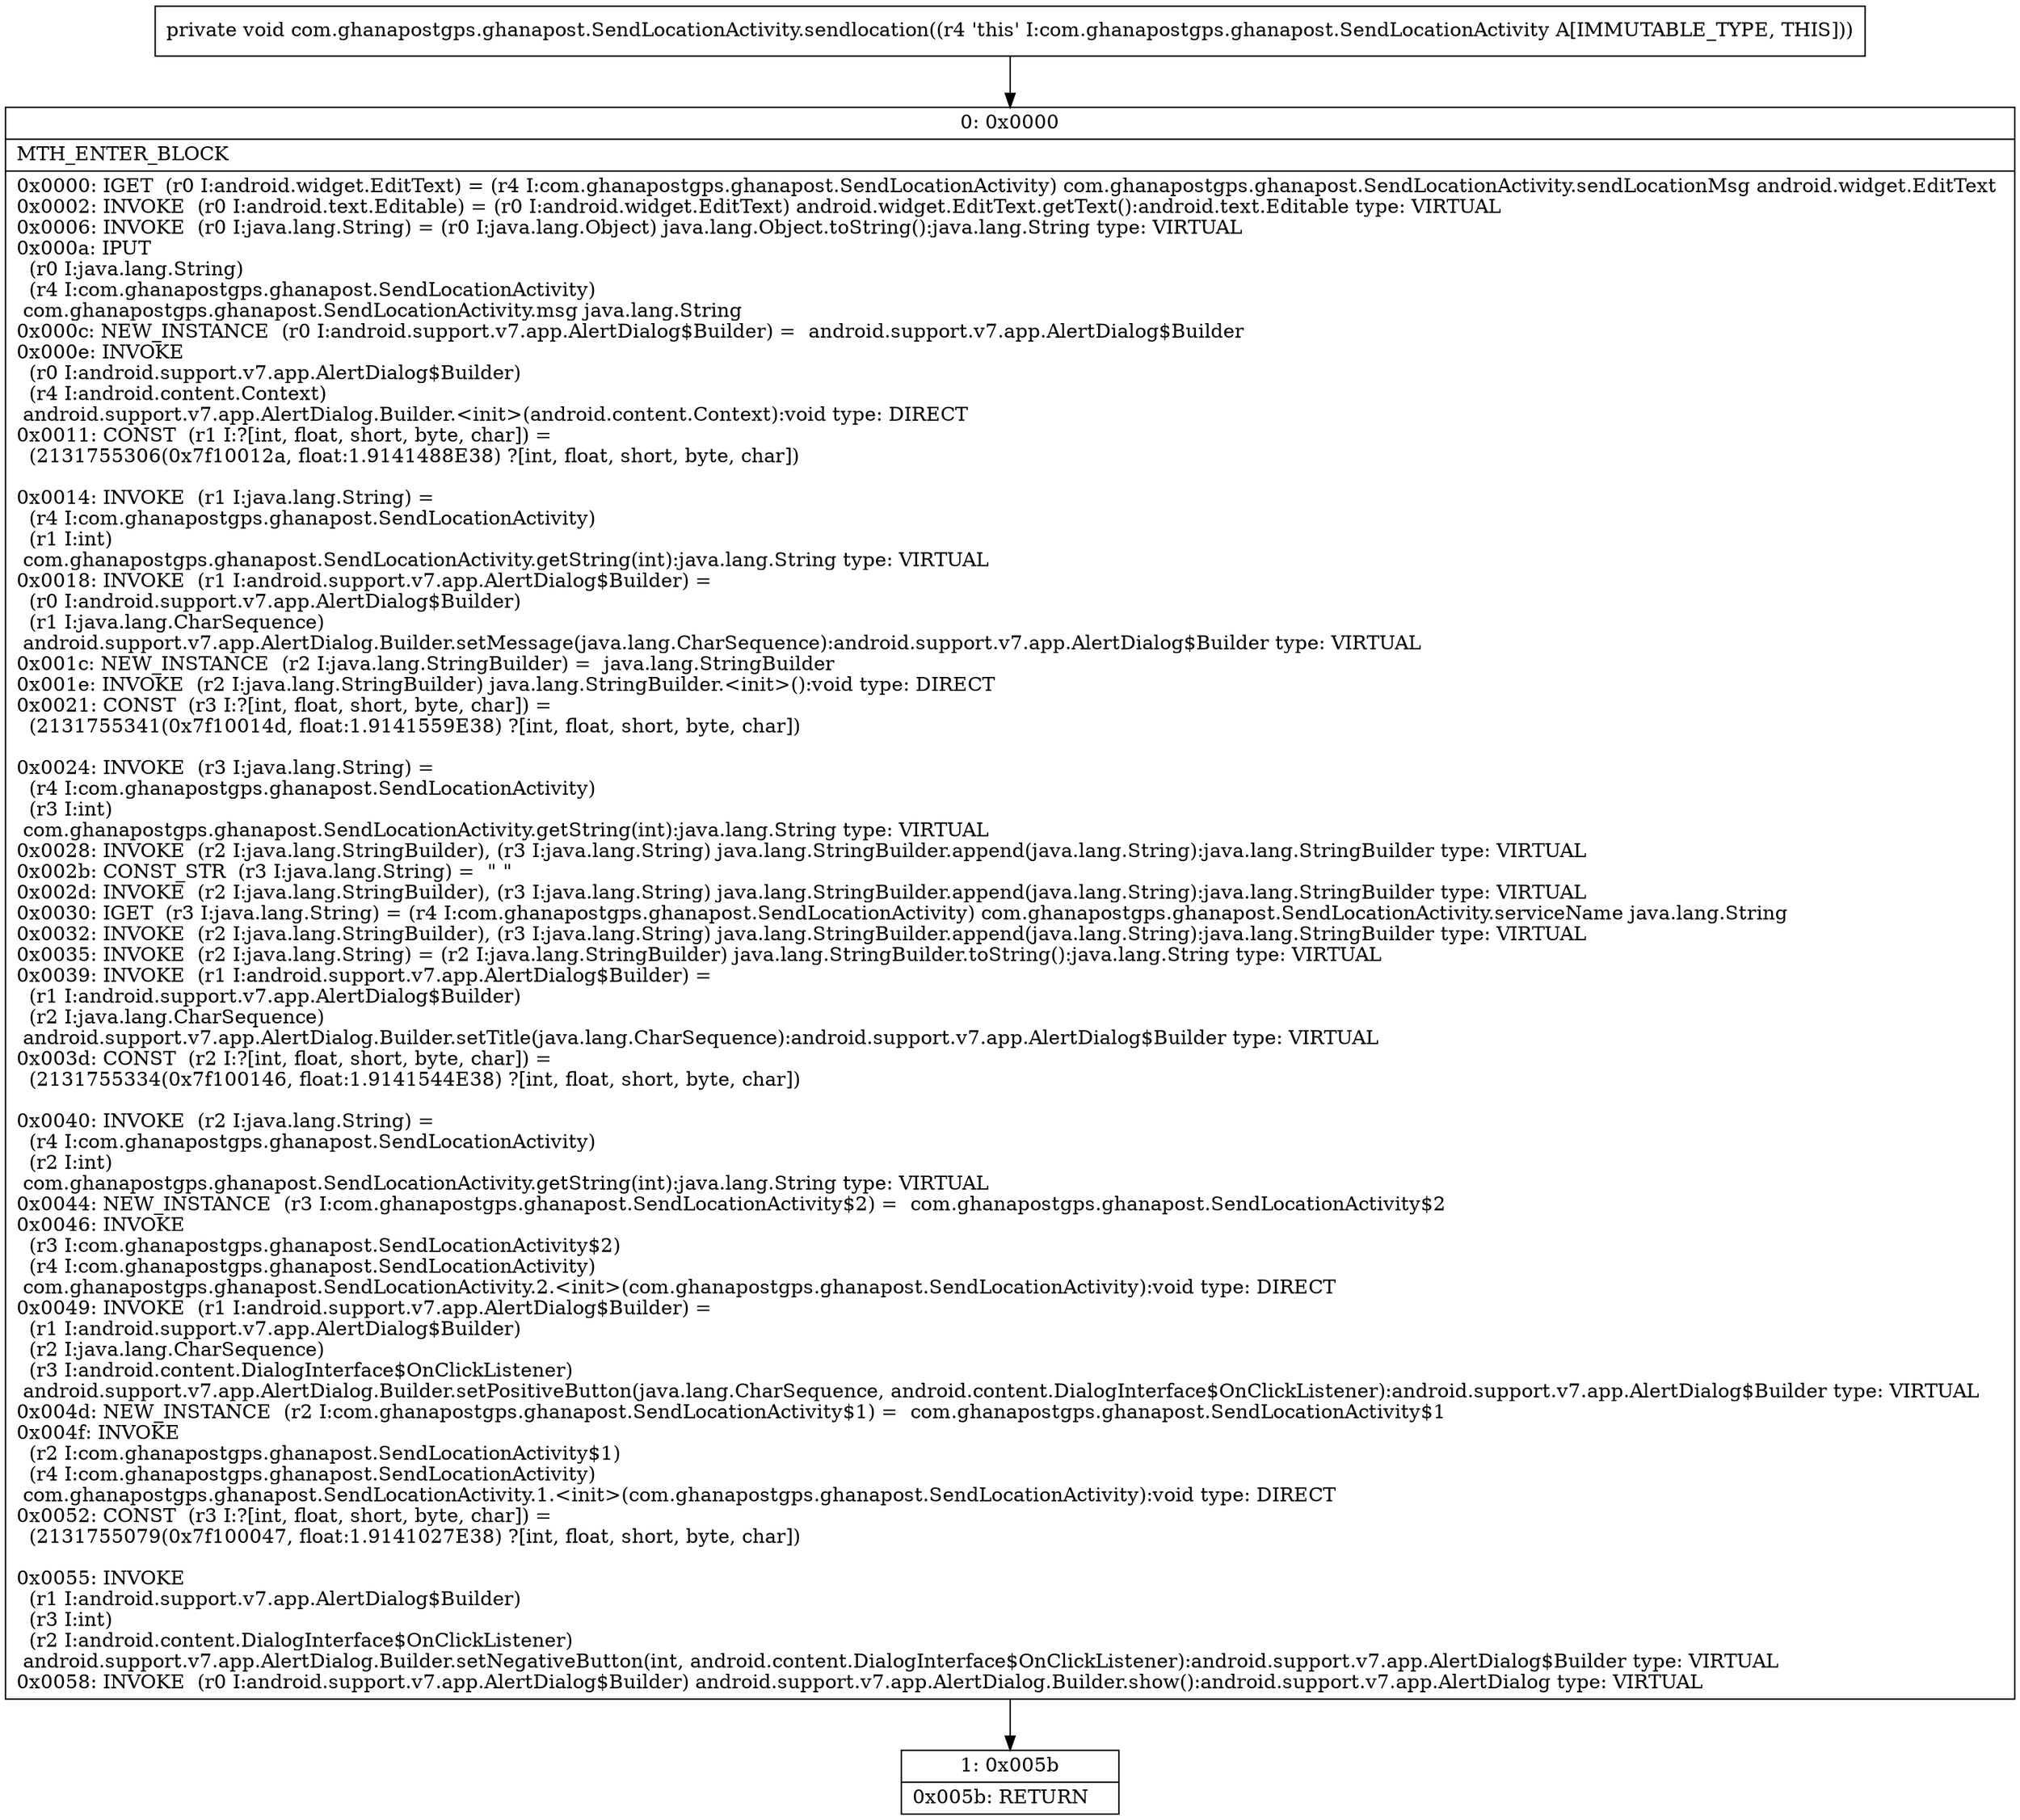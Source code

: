 digraph "CFG forcom.ghanapostgps.ghanapost.SendLocationActivity.sendlocation()V" {
Node_0 [shape=record,label="{0\:\ 0x0000|MTH_ENTER_BLOCK\l|0x0000: IGET  (r0 I:android.widget.EditText) = (r4 I:com.ghanapostgps.ghanapost.SendLocationActivity) com.ghanapostgps.ghanapost.SendLocationActivity.sendLocationMsg android.widget.EditText \l0x0002: INVOKE  (r0 I:android.text.Editable) = (r0 I:android.widget.EditText) android.widget.EditText.getText():android.text.Editable type: VIRTUAL \l0x0006: INVOKE  (r0 I:java.lang.String) = (r0 I:java.lang.Object) java.lang.Object.toString():java.lang.String type: VIRTUAL \l0x000a: IPUT  \l  (r0 I:java.lang.String)\l  (r4 I:com.ghanapostgps.ghanapost.SendLocationActivity)\l com.ghanapostgps.ghanapost.SendLocationActivity.msg java.lang.String \l0x000c: NEW_INSTANCE  (r0 I:android.support.v7.app.AlertDialog$Builder) =  android.support.v7.app.AlertDialog$Builder \l0x000e: INVOKE  \l  (r0 I:android.support.v7.app.AlertDialog$Builder)\l  (r4 I:android.content.Context)\l android.support.v7.app.AlertDialog.Builder.\<init\>(android.content.Context):void type: DIRECT \l0x0011: CONST  (r1 I:?[int, float, short, byte, char]) = \l  (2131755306(0x7f10012a, float:1.9141488E38) ?[int, float, short, byte, char])\l \l0x0014: INVOKE  (r1 I:java.lang.String) = \l  (r4 I:com.ghanapostgps.ghanapost.SendLocationActivity)\l  (r1 I:int)\l com.ghanapostgps.ghanapost.SendLocationActivity.getString(int):java.lang.String type: VIRTUAL \l0x0018: INVOKE  (r1 I:android.support.v7.app.AlertDialog$Builder) = \l  (r0 I:android.support.v7.app.AlertDialog$Builder)\l  (r1 I:java.lang.CharSequence)\l android.support.v7.app.AlertDialog.Builder.setMessage(java.lang.CharSequence):android.support.v7.app.AlertDialog$Builder type: VIRTUAL \l0x001c: NEW_INSTANCE  (r2 I:java.lang.StringBuilder) =  java.lang.StringBuilder \l0x001e: INVOKE  (r2 I:java.lang.StringBuilder) java.lang.StringBuilder.\<init\>():void type: DIRECT \l0x0021: CONST  (r3 I:?[int, float, short, byte, char]) = \l  (2131755341(0x7f10014d, float:1.9141559E38) ?[int, float, short, byte, char])\l \l0x0024: INVOKE  (r3 I:java.lang.String) = \l  (r4 I:com.ghanapostgps.ghanapost.SendLocationActivity)\l  (r3 I:int)\l com.ghanapostgps.ghanapost.SendLocationActivity.getString(int):java.lang.String type: VIRTUAL \l0x0028: INVOKE  (r2 I:java.lang.StringBuilder), (r3 I:java.lang.String) java.lang.StringBuilder.append(java.lang.String):java.lang.StringBuilder type: VIRTUAL \l0x002b: CONST_STR  (r3 I:java.lang.String) =  \" \" \l0x002d: INVOKE  (r2 I:java.lang.StringBuilder), (r3 I:java.lang.String) java.lang.StringBuilder.append(java.lang.String):java.lang.StringBuilder type: VIRTUAL \l0x0030: IGET  (r3 I:java.lang.String) = (r4 I:com.ghanapostgps.ghanapost.SendLocationActivity) com.ghanapostgps.ghanapost.SendLocationActivity.serviceName java.lang.String \l0x0032: INVOKE  (r2 I:java.lang.StringBuilder), (r3 I:java.lang.String) java.lang.StringBuilder.append(java.lang.String):java.lang.StringBuilder type: VIRTUAL \l0x0035: INVOKE  (r2 I:java.lang.String) = (r2 I:java.lang.StringBuilder) java.lang.StringBuilder.toString():java.lang.String type: VIRTUAL \l0x0039: INVOKE  (r1 I:android.support.v7.app.AlertDialog$Builder) = \l  (r1 I:android.support.v7.app.AlertDialog$Builder)\l  (r2 I:java.lang.CharSequence)\l android.support.v7.app.AlertDialog.Builder.setTitle(java.lang.CharSequence):android.support.v7.app.AlertDialog$Builder type: VIRTUAL \l0x003d: CONST  (r2 I:?[int, float, short, byte, char]) = \l  (2131755334(0x7f100146, float:1.9141544E38) ?[int, float, short, byte, char])\l \l0x0040: INVOKE  (r2 I:java.lang.String) = \l  (r4 I:com.ghanapostgps.ghanapost.SendLocationActivity)\l  (r2 I:int)\l com.ghanapostgps.ghanapost.SendLocationActivity.getString(int):java.lang.String type: VIRTUAL \l0x0044: NEW_INSTANCE  (r3 I:com.ghanapostgps.ghanapost.SendLocationActivity$2) =  com.ghanapostgps.ghanapost.SendLocationActivity$2 \l0x0046: INVOKE  \l  (r3 I:com.ghanapostgps.ghanapost.SendLocationActivity$2)\l  (r4 I:com.ghanapostgps.ghanapost.SendLocationActivity)\l com.ghanapostgps.ghanapost.SendLocationActivity.2.\<init\>(com.ghanapostgps.ghanapost.SendLocationActivity):void type: DIRECT \l0x0049: INVOKE  (r1 I:android.support.v7.app.AlertDialog$Builder) = \l  (r1 I:android.support.v7.app.AlertDialog$Builder)\l  (r2 I:java.lang.CharSequence)\l  (r3 I:android.content.DialogInterface$OnClickListener)\l android.support.v7.app.AlertDialog.Builder.setPositiveButton(java.lang.CharSequence, android.content.DialogInterface$OnClickListener):android.support.v7.app.AlertDialog$Builder type: VIRTUAL \l0x004d: NEW_INSTANCE  (r2 I:com.ghanapostgps.ghanapost.SendLocationActivity$1) =  com.ghanapostgps.ghanapost.SendLocationActivity$1 \l0x004f: INVOKE  \l  (r2 I:com.ghanapostgps.ghanapost.SendLocationActivity$1)\l  (r4 I:com.ghanapostgps.ghanapost.SendLocationActivity)\l com.ghanapostgps.ghanapost.SendLocationActivity.1.\<init\>(com.ghanapostgps.ghanapost.SendLocationActivity):void type: DIRECT \l0x0052: CONST  (r3 I:?[int, float, short, byte, char]) = \l  (2131755079(0x7f100047, float:1.9141027E38) ?[int, float, short, byte, char])\l \l0x0055: INVOKE  \l  (r1 I:android.support.v7.app.AlertDialog$Builder)\l  (r3 I:int)\l  (r2 I:android.content.DialogInterface$OnClickListener)\l android.support.v7.app.AlertDialog.Builder.setNegativeButton(int, android.content.DialogInterface$OnClickListener):android.support.v7.app.AlertDialog$Builder type: VIRTUAL \l0x0058: INVOKE  (r0 I:android.support.v7.app.AlertDialog$Builder) android.support.v7.app.AlertDialog.Builder.show():android.support.v7.app.AlertDialog type: VIRTUAL \l}"];
Node_1 [shape=record,label="{1\:\ 0x005b|0x005b: RETURN   \l}"];
MethodNode[shape=record,label="{private void com.ghanapostgps.ghanapost.SendLocationActivity.sendlocation((r4 'this' I:com.ghanapostgps.ghanapost.SendLocationActivity A[IMMUTABLE_TYPE, THIS])) }"];
MethodNode -> Node_0;
Node_0 -> Node_1;
}

